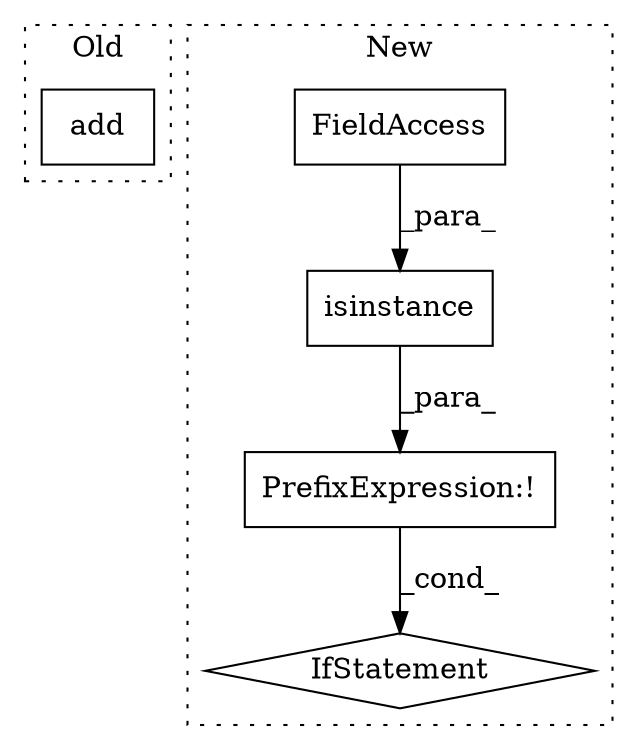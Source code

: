 digraph G {
subgraph cluster0 {
1 [label="add" a="32" s="504,546" l="4,1" shape="box"];
label = "Old";
style="dotted";
}
subgraph cluster1 {
2 [label="isinstance" a="32" s="559,602" l="11,1" shape="box"];
3 [label="IfStatement" a="25" s="505,603" l="4,2" shape="diamond"];
4 [label="FieldAccess" a="22" s="582" l="20" shape="box"];
5 [label="PrefixExpression:!" a="38" s="558" l="1" shape="box"];
label = "New";
style="dotted";
}
2 -> 5 [label="_para_"];
4 -> 2 [label="_para_"];
5 -> 3 [label="_cond_"];
}